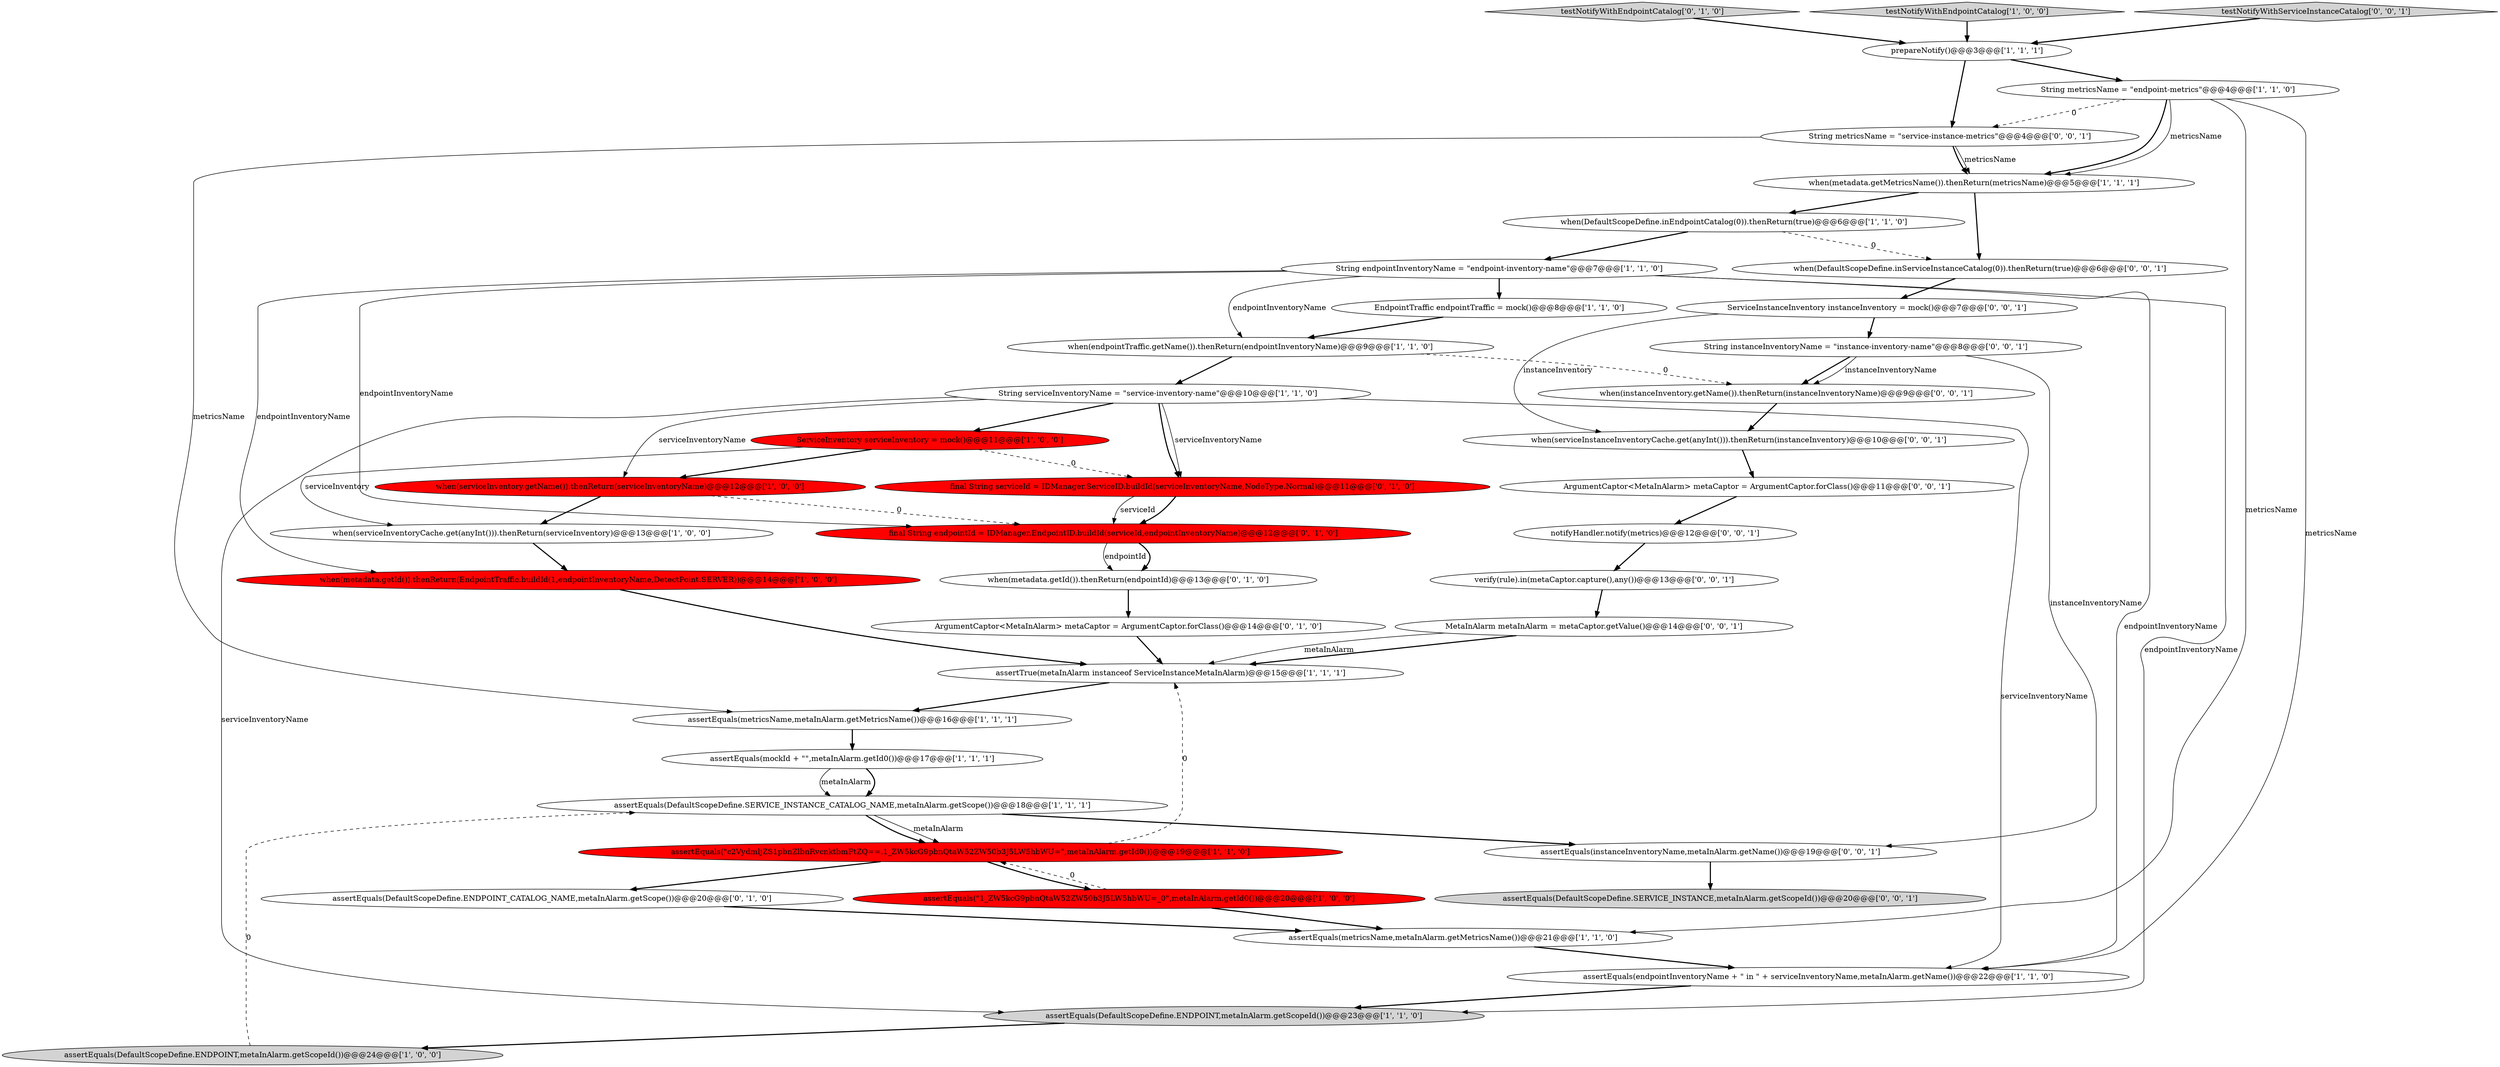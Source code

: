digraph {
22 [style = filled, label = "String serviceInventoryName = \"service-inventory-name\"@@@10@@@['1', '1', '0']", fillcolor = white, shape = ellipse image = "AAA0AAABBB1BBB"];
8 [style = filled, label = "EndpointTraffic endpointTraffic = mock()@@@8@@@['1', '1', '0']", fillcolor = white, shape = ellipse image = "AAA0AAABBB1BBB"];
27 [style = filled, label = "final String endpointId = IDManager.EndpointID.buildId(serviceId,endpointInventoryName)@@@12@@@['0', '1', '0']", fillcolor = red, shape = ellipse image = "AAA1AAABBB2BBB"];
25 [style = filled, label = "assertEquals(DefaultScopeDefine.ENDPOINT_CATALOG_NAME,metaInAlarm.getScope())@@@20@@@['0', '1', '0']", fillcolor = white, shape = ellipse image = "AAA0AAABBB2BBB"];
16 [style = filled, label = "when(metadata.getMetricsName()).thenReturn(metricsName)@@@5@@@['1', '1', '1']", fillcolor = white, shape = ellipse image = "AAA0AAABBB1BBB"];
13 [style = filled, label = "assertEquals(metricsName,metaInAlarm.getMetricsName())@@@21@@@['1', '1', '0']", fillcolor = white, shape = ellipse image = "AAA0AAABBB1BBB"];
17 [style = filled, label = "String endpointInventoryName = \"endpoint-inventory-name\"@@@7@@@['1', '1', '0']", fillcolor = white, shape = ellipse image = "AAA0AAABBB1BBB"];
38 [style = filled, label = "verify(rule).in(metaCaptor.capture(),any())@@@13@@@['0', '0', '1']", fillcolor = white, shape = ellipse image = "AAA0AAABBB3BBB"];
2 [style = filled, label = "ServiceInventory serviceInventory = mock()@@@11@@@['1', '0', '0']", fillcolor = red, shape = ellipse image = "AAA1AAABBB1BBB"];
0 [style = filled, label = "assertEquals(\"1_ZW5kcG9pbnQtaW52ZW50b3J5LW5hbWU=_0\",metaInAlarm.getId0())@@@20@@@['1', '0', '0']", fillcolor = red, shape = ellipse image = "AAA1AAABBB1BBB"];
11 [style = filled, label = "assertEquals(DefaultScopeDefine.ENDPOINT,metaInAlarm.getScopeId())@@@24@@@['1', '0', '0']", fillcolor = lightgray, shape = ellipse image = "AAA0AAABBB1BBB"];
15 [style = filled, label = "when(DefaultScopeDefine.inEndpointCatalog(0)).thenReturn(true)@@@6@@@['1', '1', '0']", fillcolor = white, shape = ellipse image = "AAA0AAABBB1BBB"];
19 [style = filled, label = "when(serviceInventoryCache.get(anyInt())).thenReturn(serviceInventory)@@@13@@@['1', '0', '0']", fillcolor = white, shape = ellipse image = "AAA0AAABBB1BBB"];
21 [style = filled, label = "assertEquals(DefaultScopeDefine.SERVICE_INSTANCE_CATALOG_NAME,metaInAlarm.getScope())@@@18@@@['1', '1', '1']", fillcolor = white, shape = ellipse image = "AAA0AAABBB1BBB"];
31 [style = filled, label = "String instanceInventoryName = \"instance-inventory-name\"@@@8@@@['0', '0', '1']", fillcolor = white, shape = ellipse image = "AAA0AAABBB3BBB"];
30 [style = filled, label = "assertEquals(DefaultScopeDefine.SERVICE_INSTANCE,metaInAlarm.getScopeId())@@@20@@@['0', '0', '1']", fillcolor = lightgray, shape = ellipse image = "AAA0AAABBB3BBB"];
20 [style = filled, label = "assertEquals(\"c2VydmljZS1pbnZlbnRvcnktbmFtZQ==.1_ZW5kcG9pbnQtaW52ZW50b3J5LW5hbWU=\",metaInAlarm.getId0())@@@19@@@['1', '1', '0']", fillcolor = red, shape = ellipse image = "AAA1AAABBB1BBB"];
32 [style = filled, label = "ArgumentCaptor<MetaInAlarm> metaCaptor = ArgumentCaptor.forClass()@@@11@@@['0', '0', '1']", fillcolor = white, shape = ellipse image = "AAA0AAABBB3BBB"];
41 [style = filled, label = "ServiceInstanceInventory instanceInventory = mock()@@@7@@@['0', '0', '1']", fillcolor = white, shape = ellipse image = "AAA0AAABBB3BBB"];
3 [style = filled, label = "when(serviceInventory.getName()).thenReturn(serviceInventoryName)@@@12@@@['1', '0', '0']", fillcolor = red, shape = ellipse image = "AAA1AAABBB1BBB"];
1 [style = filled, label = "prepareNotify()@@@3@@@['1', '1', '1']", fillcolor = white, shape = ellipse image = "AAA0AAABBB1BBB"];
18 [style = filled, label = "when(endpointTraffic.getName()).thenReturn(endpointInventoryName)@@@9@@@['1', '1', '0']", fillcolor = white, shape = ellipse image = "AAA0AAABBB1BBB"];
39 [style = filled, label = "notifyHandler.notify(metrics)@@@12@@@['0', '0', '1']", fillcolor = white, shape = ellipse image = "AAA0AAABBB3BBB"];
36 [style = filled, label = "when(instanceInventory.getName()).thenReturn(instanceInventoryName)@@@9@@@['0', '0', '1']", fillcolor = white, shape = ellipse image = "AAA0AAABBB3BBB"];
14 [style = filled, label = "assertTrue(metaInAlarm instanceof ServiceInstanceMetaInAlarm)@@@15@@@['1', '1', '1']", fillcolor = white, shape = ellipse image = "AAA0AAABBB1BBB"];
28 [style = filled, label = "testNotifyWithEndpointCatalog['0', '1', '0']", fillcolor = lightgray, shape = diamond image = "AAA0AAABBB2BBB"];
40 [style = filled, label = "assertEquals(instanceInventoryName,metaInAlarm.getName())@@@19@@@['0', '0', '1']", fillcolor = white, shape = ellipse image = "AAA0AAABBB3BBB"];
6 [style = filled, label = "when(metadata.getId()).thenReturn(EndpointTraffic.buildId(1,endpointInventoryName,DetectPoint.SERVER))@@@14@@@['1', '0', '0']", fillcolor = red, shape = ellipse image = "AAA1AAABBB1BBB"];
9 [style = filled, label = "assertEquals(metricsName,metaInAlarm.getMetricsName())@@@16@@@['1', '1', '1']", fillcolor = white, shape = ellipse image = "AAA0AAABBB1BBB"];
26 [style = filled, label = "when(metadata.getId()).thenReturn(endpointId)@@@13@@@['0', '1', '0']", fillcolor = white, shape = ellipse image = "AAA0AAABBB2BBB"];
35 [style = filled, label = "String metricsName = \"service-instance-metrics\"@@@4@@@['0', '0', '1']", fillcolor = white, shape = ellipse image = "AAA0AAABBB3BBB"];
5 [style = filled, label = "testNotifyWithEndpointCatalog['1', '0', '0']", fillcolor = lightgray, shape = diamond image = "AAA0AAABBB1BBB"];
29 [style = filled, label = "when(serviceInstanceInventoryCache.get(anyInt())).thenReturn(instanceInventory)@@@10@@@['0', '0', '1']", fillcolor = white, shape = ellipse image = "AAA0AAABBB3BBB"];
37 [style = filled, label = "when(DefaultScopeDefine.inServiceInstanceCatalog(0)).thenReturn(true)@@@6@@@['0', '0', '1']", fillcolor = white, shape = ellipse image = "AAA0AAABBB3BBB"];
10 [style = filled, label = "assertEquals(DefaultScopeDefine.ENDPOINT,metaInAlarm.getScopeId())@@@23@@@['1', '1', '0']", fillcolor = lightgray, shape = ellipse image = "AAA0AAABBB1BBB"];
33 [style = filled, label = "MetaInAlarm metaInAlarm = metaCaptor.getValue()@@@14@@@['0', '0', '1']", fillcolor = white, shape = ellipse image = "AAA0AAABBB3BBB"];
4 [style = filled, label = "assertEquals(mockId + \"\",metaInAlarm.getId0())@@@17@@@['1', '1', '1']", fillcolor = white, shape = ellipse image = "AAA0AAABBB1BBB"];
7 [style = filled, label = "assertEquals(endpointInventoryName + \" in \" + serviceInventoryName,metaInAlarm.getName())@@@22@@@['1', '1', '0']", fillcolor = white, shape = ellipse image = "AAA0AAABBB1BBB"];
12 [style = filled, label = "String metricsName = \"endpoint-metrics\"@@@4@@@['1', '1', '0']", fillcolor = white, shape = ellipse image = "AAA0AAABBB1BBB"];
23 [style = filled, label = "ArgumentCaptor<MetaInAlarm> metaCaptor = ArgumentCaptor.forClass()@@@14@@@['0', '1', '0']", fillcolor = white, shape = ellipse image = "AAA0AAABBB2BBB"];
34 [style = filled, label = "testNotifyWithServiceInstanceCatalog['0', '0', '1']", fillcolor = lightgray, shape = diamond image = "AAA0AAABBB3BBB"];
24 [style = filled, label = "final String serviceId = IDManager.ServiceID.buildId(serviceInventoryName,NodeType.Normal)@@@11@@@['0', '1', '0']", fillcolor = red, shape = ellipse image = "AAA1AAABBB2BBB"];
17->8 [style = bold, label=""];
16->15 [style = bold, label=""];
33->14 [style = bold, label=""];
16->37 [style = bold, label=""];
35->16 [style = bold, label=""];
22->2 [style = bold, label=""];
0->13 [style = bold, label=""];
35->16 [style = solid, label="metricsName"];
31->40 [style = solid, label="instanceInventoryName"];
12->35 [style = dashed, label="0"];
7->10 [style = bold, label=""];
25->13 [style = bold, label=""];
8->18 [style = bold, label=""];
36->29 [style = bold, label=""];
34->1 [style = bold, label=""];
17->18 [style = solid, label="endpointInventoryName"];
9->4 [style = bold, label=""];
2->3 [style = bold, label=""];
20->0 [style = bold, label=""];
37->41 [style = bold, label=""];
22->10 [style = solid, label="serviceInventoryName"];
17->7 [style = solid, label="endpointInventoryName"];
3->27 [style = dashed, label="0"];
4->21 [style = bold, label=""];
31->36 [style = bold, label=""];
1->35 [style = bold, label=""];
22->3 [style = solid, label="serviceInventoryName"];
31->36 [style = solid, label="instanceInventoryName"];
12->16 [style = bold, label=""];
28->1 [style = bold, label=""];
21->20 [style = solid, label="metaInAlarm"];
17->10 [style = solid, label="endpointInventoryName"];
12->13 [style = solid, label="metricsName"];
33->14 [style = solid, label="metaInAlarm"];
19->6 [style = bold, label=""];
0->20 [style = dashed, label="0"];
20->25 [style = bold, label=""];
35->9 [style = solid, label="metricsName"];
23->14 [style = bold, label=""];
6->14 [style = bold, label=""];
17->27 [style = solid, label="endpointInventoryName"];
22->24 [style = solid, label="serviceInventoryName"];
15->37 [style = dashed, label="0"];
5->1 [style = bold, label=""];
12->7 [style = solid, label="metricsName"];
15->17 [style = bold, label=""];
17->6 [style = solid, label="endpointInventoryName"];
2->19 [style = solid, label="serviceInventory"];
18->22 [style = bold, label=""];
22->7 [style = solid, label="serviceInventoryName"];
21->20 [style = bold, label=""];
27->26 [style = bold, label=""];
12->16 [style = solid, label="metricsName"];
3->19 [style = bold, label=""];
13->7 [style = bold, label=""];
41->29 [style = solid, label="instanceInventory"];
29->32 [style = bold, label=""];
18->36 [style = dashed, label="0"];
26->23 [style = bold, label=""];
1->12 [style = bold, label=""];
39->38 [style = bold, label=""];
21->40 [style = bold, label=""];
14->9 [style = bold, label=""];
41->31 [style = bold, label=""];
32->39 [style = bold, label=""];
40->30 [style = bold, label=""];
4->21 [style = solid, label="metaInAlarm"];
22->24 [style = bold, label=""];
2->24 [style = dashed, label="0"];
38->33 [style = bold, label=""];
20->14 [style = dashed, label="0"];
11->21 [style = dashed, label="0"];
24->27 [style = bold, label=""];
27->26 [style = solid, label="endpointId"];
10->11 [style = bold, label=""];
24->27 [style = solid, label="serviceId"];
}
